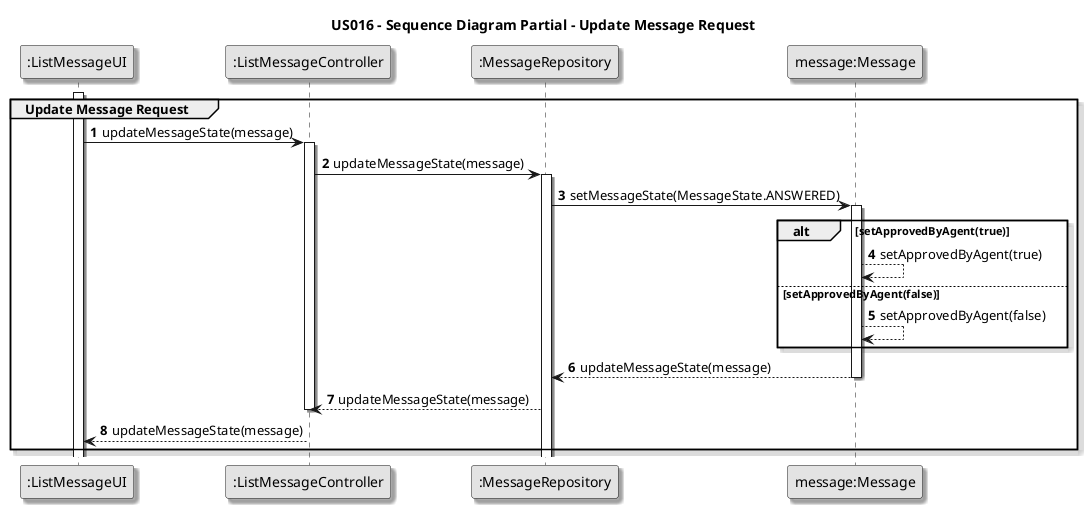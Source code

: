 @startuml

title US016 - Sequence Diagram Partial - Update Message Request

skinparam monochrome true
skinparam packageStyle rectangle
skinparam shadowing true

autonumber

participant ":ListMessageUI" as System
participant ":ListMessageController" as Controller
participant ":MessageRepository" as MessageRepository
participant "message:Message" as Messages

group Update Message Request

activate System

System -> Controller : updateMessageState(message)
activate Controller

Controller -> MessageRepository : updateMessageState(message)
activate MessageRepository

MessageRepository -> Messages : setMessageState(MessageState.ANSWERED)
activate Messages

alt setApprovedByAgent(true)

Messages --> Messages : setApprovedByAgent(true)

else  setApprovedByAgent(false)

Messages --> Messages : setApprovedByAgent(false)

end

Messages --> MessageRepository: updateMessageState(message)
deactivate Messages

MessageRepository --> Controller : updateMessageState(message)
deactivate Controller

Controller --> System : updateMessageState(message)
deactivate Controller

end

@enduml